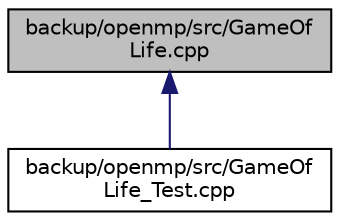 digraph "backup/openmp/src/GameOfLife.cpp"
{
 // INTERACTIVE_SVG=YES
 // LATEX_PDF_SIZE
  edge [fontname="Helvetica",fontsize="10",labelfontname="Helvetica",labelfontsize="10"];
  node [fontname="Helvetica",fontsize="10",shape=record];
  Node1 [label="backup/openmp/src/GameOf\lLife.cpp",height=0.2,width=0.4,color="black", fillcolor="grey75", style="filled", fontcolor="black",tooltip=" "];
  Node1 -> Node2 [dir="back",color="midnightblue",fontsize="10",style="solid",fontname="Helvetica"];
  Node2 [label="backup/openmp/src/GameOf\lLife_Test.cpp",height=0.2,width=0.4,color="black", fillcolor="white", style="filled",URL="$backup_2openmp_2src_2_game_of_life___test_8cpp.html",tooltip=" "];
}
